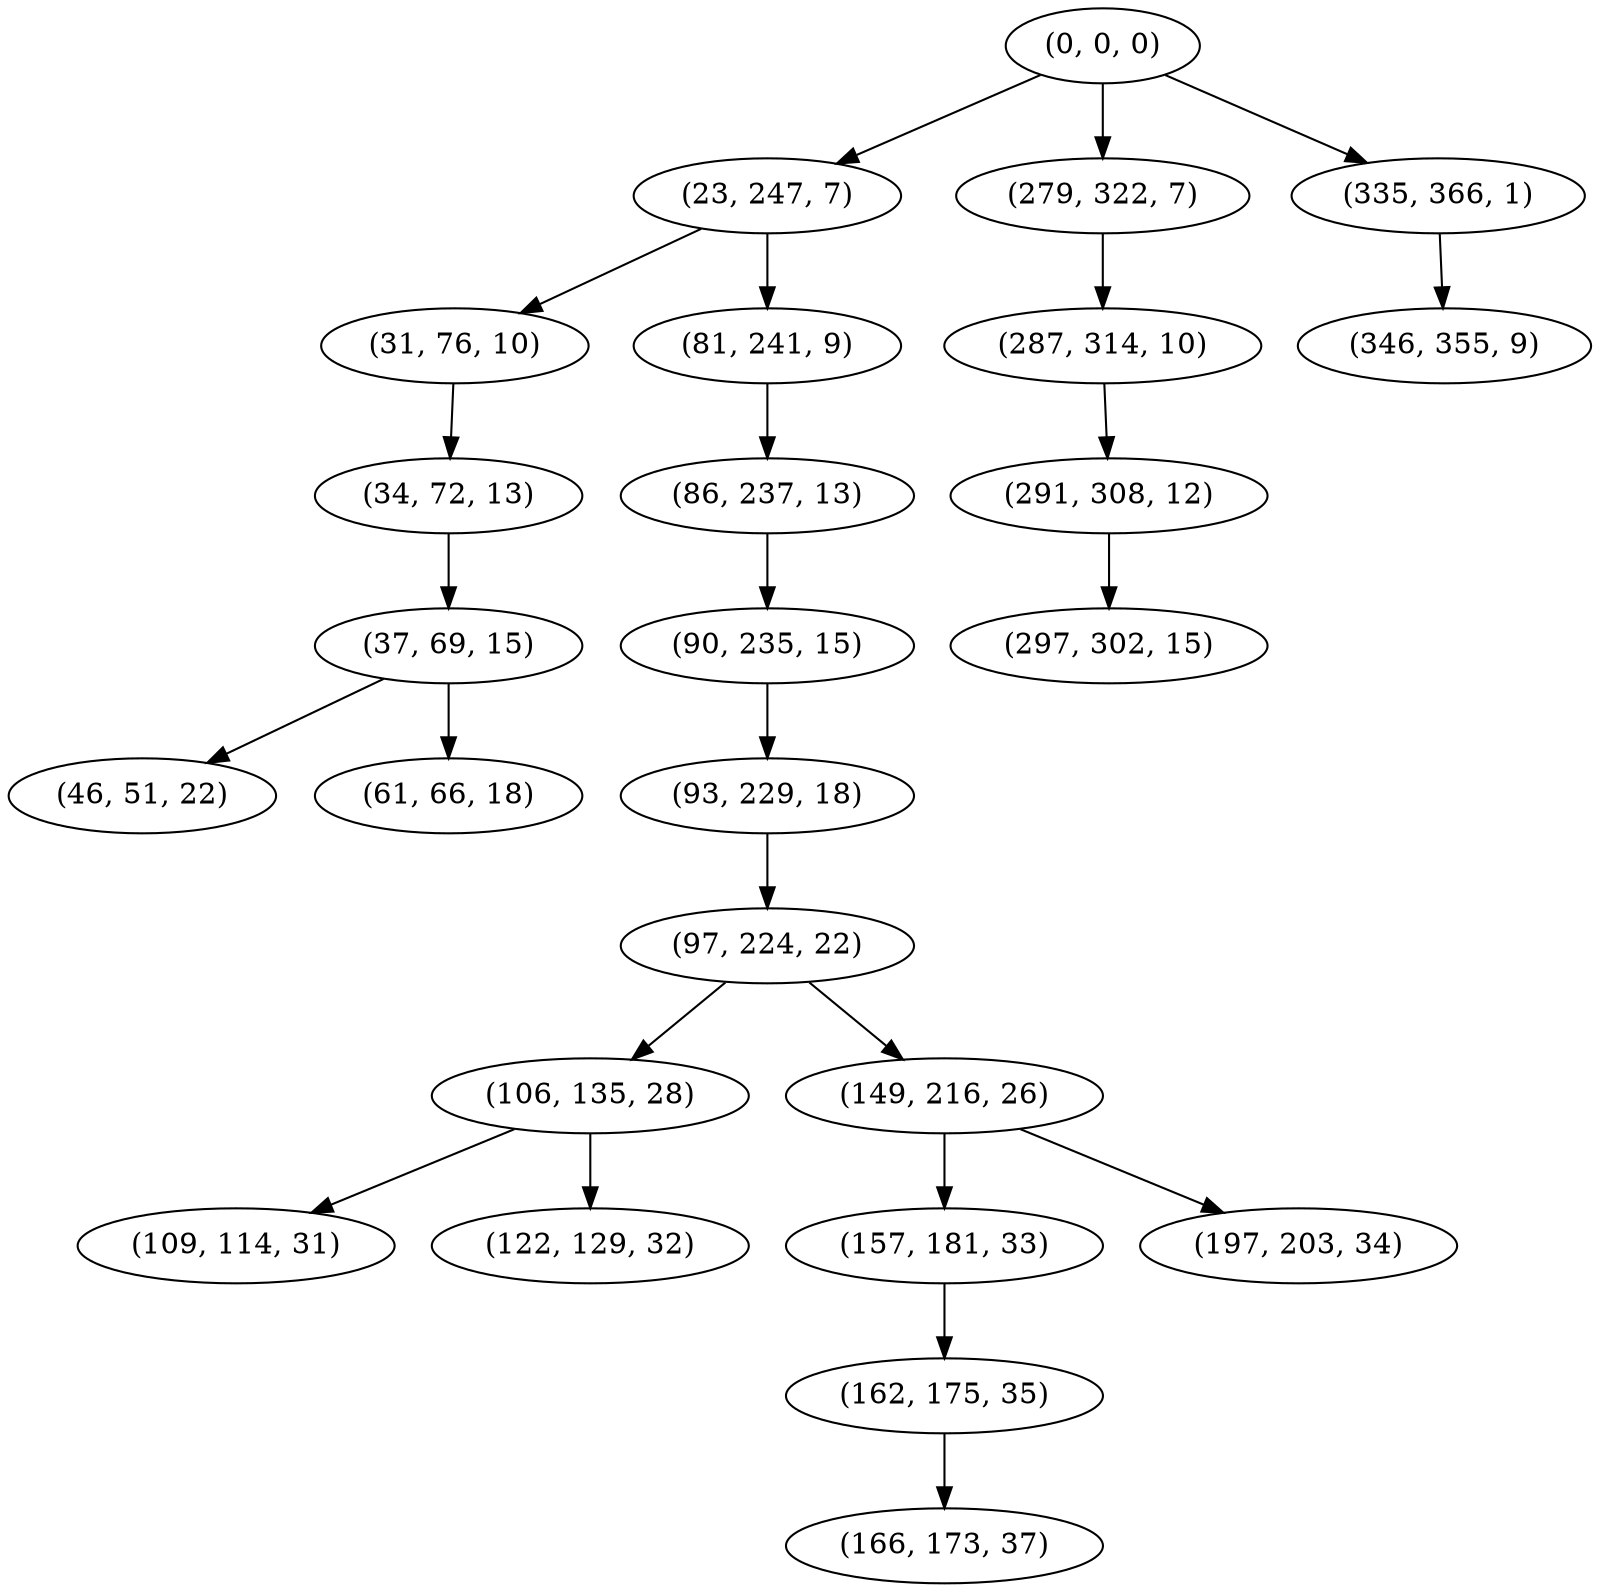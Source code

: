 digraph tree {
    "(0, 0, 0)";
    "(23, 247, 7)";
    "(31, 76, 10)";
    "(34, 72, 13)";
    "(37, 69, 15)";
    "(46, 51, 22)";
    "(61, 66, 18)";
    "(81, 241, 9)";
    "(86, 237, 13)";
    "(90, 235, 15)";
    "(93, 229, 18)";
    "(97, 224, 22)";
    "(106, 135, 28)";
    "(109, 114, 31)";
    "(122, 129, 32)";
    "(149, 216, 26)";
    "(157, 181, 33)";
    "(162, 175, 35)";
    "(166, 173, 37)";
    "(197, 203, 34)";
    "(279, 322, 7)";
    "(287, 314, 10)";
    "(291, 308, 12)";
    "(297, 302, 15)";
    "(335, 366, 1)";
    "(346, 355, 9)";
    "(0, 0, 0)" -> "(23, 247, 7)";
    "(0, 0, 0)" -> "(279, 322, 7)";
    "(0, 0, 0)" -> "(335, 366, 1)";
    "(23, 247, 7)" -> "(31, 76, 10)";
    "(23, 247, 7)" -> "(81, 241, 9)";
    "(31, 76, 10)" -> "(34, 72, 13)";
    "(34, 72, 13)" -> "(37, 69, 15)";
    "(37, 69, 15)" -> "(46, 51, 22)";
    "(37, 69, 15)" -> "(61, 66, 18)";
    "(81, 241, 9)" -> "(86, 237, 13)";
    "(86, 237, 13)" -> "(90, 235, 15)";
    "(90, 235, 15)" -> "(93, 229, 18)";
    "(93, 229, 18)" -> "(97, 224, 22)";
    "(97, 224, 22)" -> "(106, 135, 28)";
    "(97, 224, 22)" -> "(149, 216, 26)";
    "(106, 135, 28)" -> "(109, 114, 31)";
    "(106, 135, 28)" -> "(122, 129, 32)";
    "(149, 216, 26)" -> "(157, 181, 33)";
    "(149, 216, 26)" -> "(197, 203, 34)";
    "(157, 181, 33)" -> "(162, 175, 35)";
    "(162, 175, 35)" -> "(166, 173, 37)";
    "(279, 322, 7)" -> "(287, 314, 10)";
    "(287, 314, 10)" -> "(291, 308, 12)";
    "(291, 308, 12)" -> "(297, 302, 15)";
    "(335, 366, 1)" -> "(346, 355, 9)";
}
